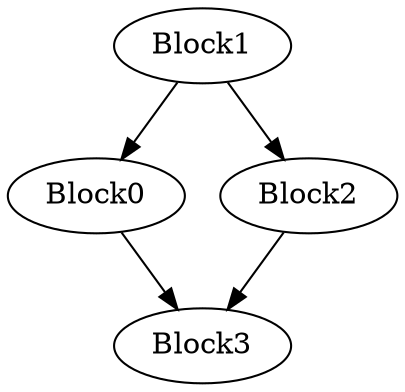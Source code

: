 digraph foo {
    "[Lghidra.program.model.address.Address;@49a4333c"[label="Block0"]
    "[Lghidra.program.model.address.Address;@14d10729"[label="Block1"]
    "[Lghidra.program.model.address.Address;@7a36d1ff"[label="Block2"]
    "[Lghidra.program.model.address.Address;@143ef6e2"[label="Block3"]
    "[Lghidra.program.model.address.Address;@49a4333c" -> "[Lghidra.program.model.address.Address;@143ef6e2"
    "[Lghidra.program.model.address.Address;@14d10729" -> "[Lghidra.program.model.address.Address;@49a4333c"
    "[Lghidra.program.model.address.Address;@14d10729" -> "[Lghidra.program.model.address.Address;@7a36d1ff"
    "[Lghidra.program.model.address.Address;@7a36d1ff" -> "[Lghidra.program.model.address.Address;@143ef6e2"
}